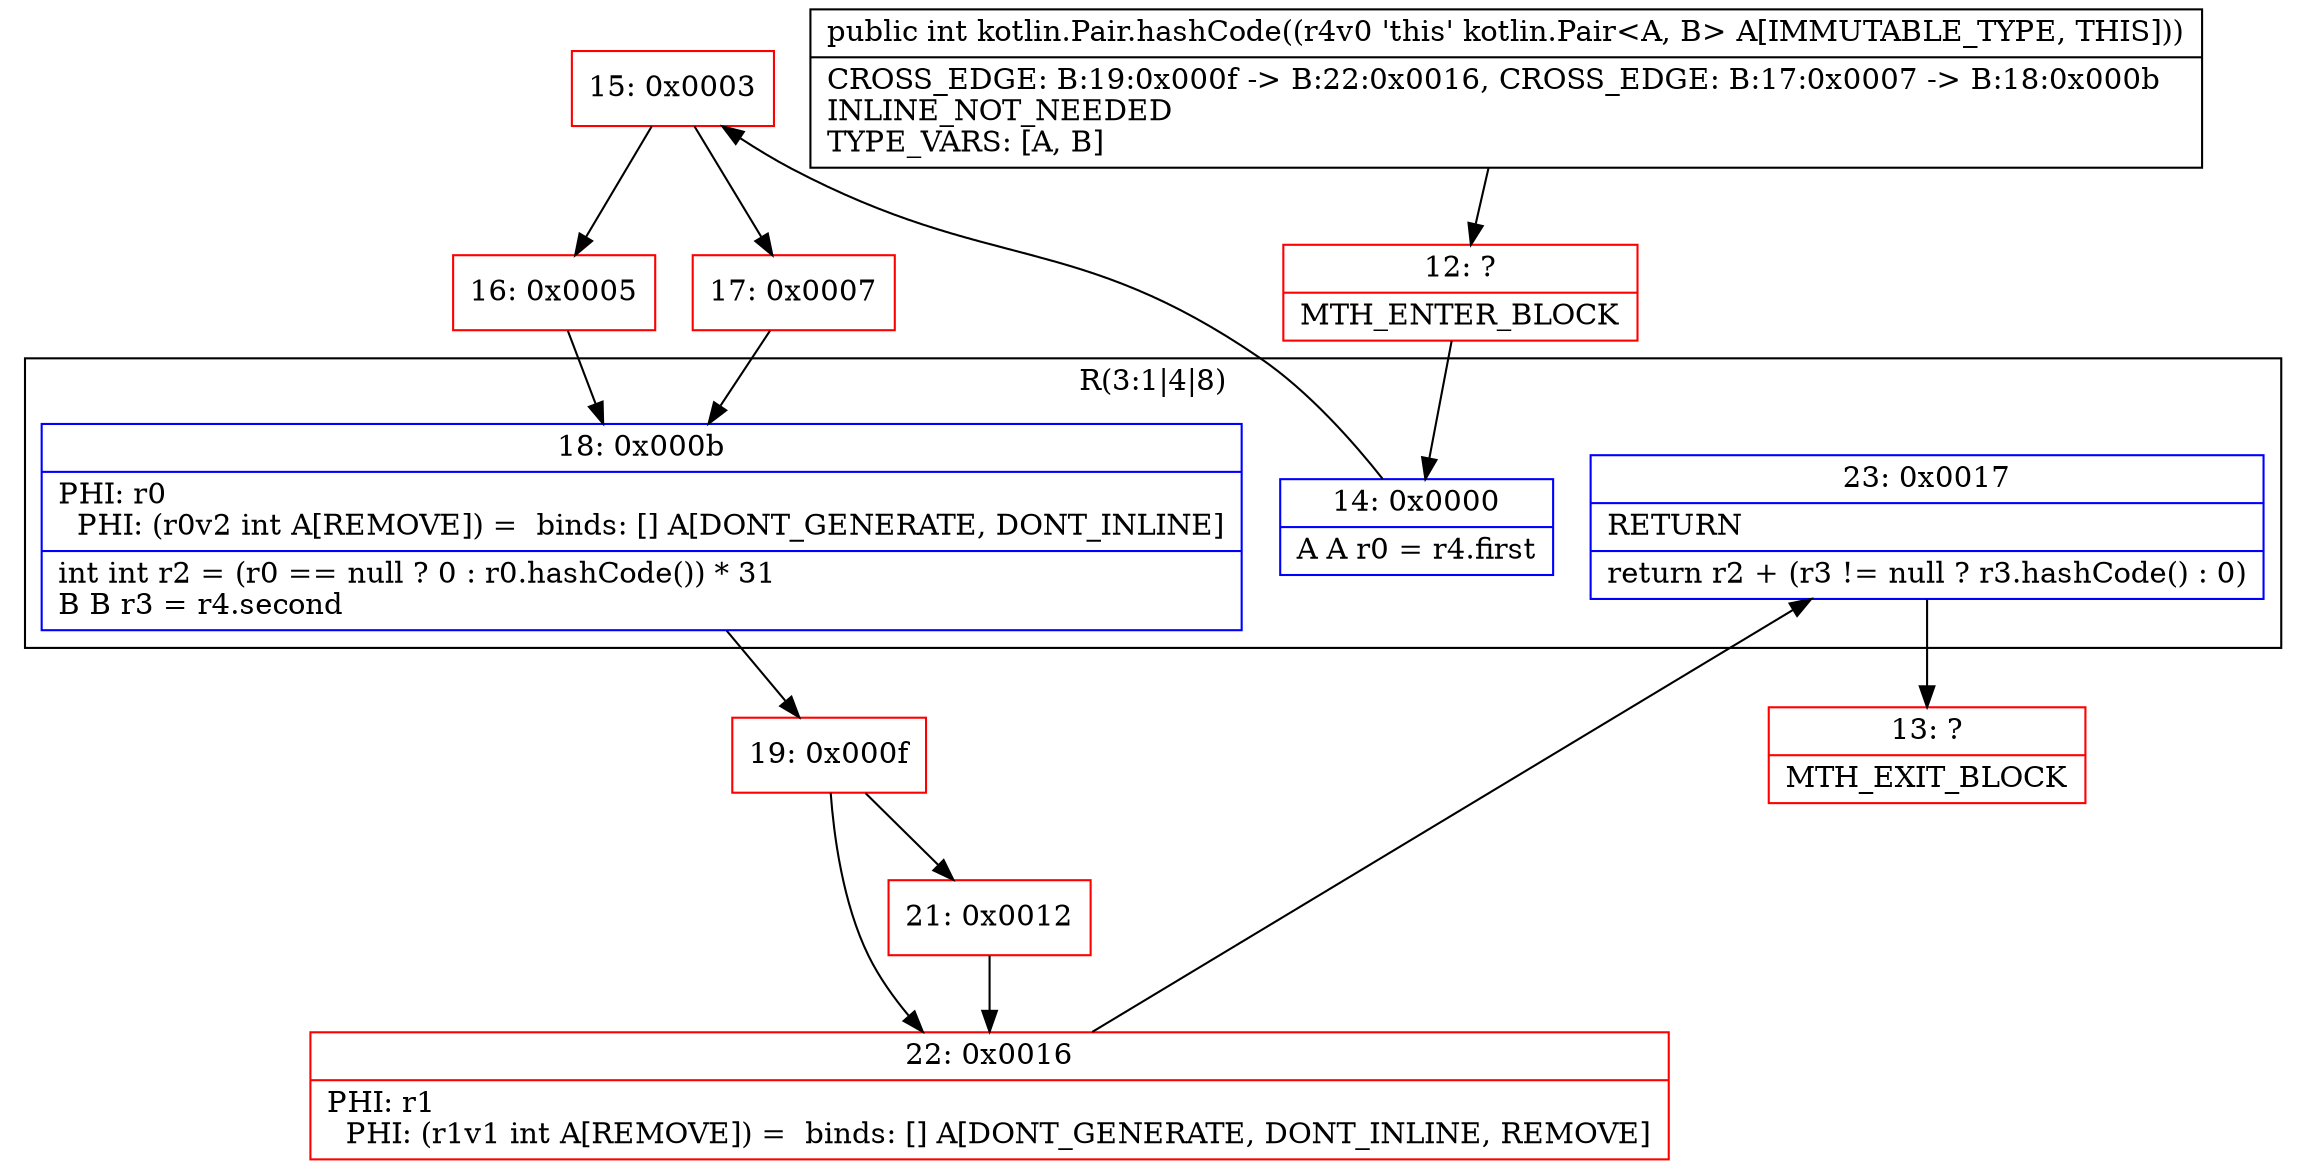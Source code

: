digraph "CFG forkotlin.Pair.hashCode()I" {
subgraph cluster_Region_2001691465 {
label = "R(3:1|4|8)";
node [shape=record,color=blue];
Node_14 [shape=record,label="{14\:\ 0x0000|A A r0 = r4.first\l}"];
Node_18 [shape=record,label="{18\:\ 0x000b|PHI: r0 \l  PHI: (r0v2 int A[REMOVE]) =  binds: [] A[DONT_GENERATE, DONT_INLINE]\l|int int r2 = (r0 == null ? 0 : r0.hashCode()) * 31\lB B r3 = r4.second\l}"];
Node_23 [shape=record,label="{23\:\ 0x0017|RETURN\l|return r2 + (r3 != null ? r3.hashCode() : 0)\l}"];
}
Node_12 [shape=record,color=red,label="{12\:\ ?|MTH_ENTER_BLOCK\l}"];
Node_15 [shape=record,color=red,label="{15\:\ 0x0003}"];
Node_16 [shape=record,color=red,label="{16\:\ 0x0005}"];
Node_19 [shape=record,color=red,label="{19\:\ 0x000f}"];
Node_21 [shape=record,color=red,label="{21\:\ 0x0012}"];
Node_22 [shape=record,color=red,label="{22\:\ 0x0016|PHI: r1 \l  PHI: (r1v1 int A[REMOVE]) =  binds: [] A[DONT_GENERATE, DONT_INLINE, REMOVE]\l}"];
Node_13 [shape=record,color=red,label="{13\:\ ?|MTH_EXIT_BLOCK\l}"];
Node_17 [shape=record,color=red,label="{17\:\ 0x0007}"];
MethodNode[shape=record,label="{public int kotlin.Pair.hashCode((r4v0 'this' kotlin.Pair\<A, B\> A[IMMUTABLE_TYPE, THIS]))  | CROSS_EDGE: B:19:0x000f \-\> B:22:0x0016, CROSS_EDGE: B:17:0x0007 \-\> B:18:0x000b\lINLINE_NOT_NEEDED\lTYPE_VARS: [A, B]\l}"];
MethodNode -> Node_12;Node_14 -> Node_15;
Node_18 -> Node_19;
Node_23 -> Node_13;
Node_12 -> Node_14;
Node_15 -> Node_16;
Node_15 -> Node_17;
Node_16 -> Node_18;
Node_19 -> Node_21;
Node_19 -> Node_22;
Node_21 -> Node_22;
Node_22 -> Node_23;
Node_17 -> Node_18;
}

